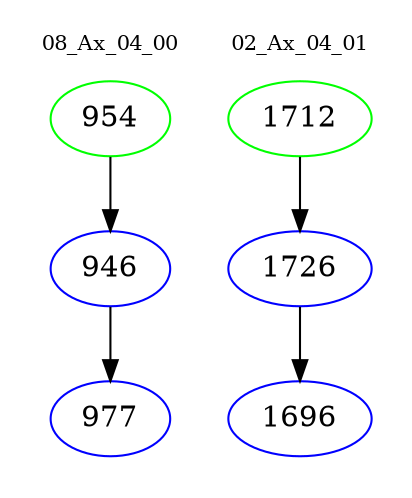digraph{
subgraph cluster_0 {
color = white
label = "08_Ax_04_00";
fontsize=10;
T0_954 [label="954", color="green"]
T0_954 -> T0_946 [color="black"]
T0_946 [label="946", color="blue"]
T0_946 -> T0_977 [color="black"]
T0_977 [label="977", color="blue"]
}
subgraph cluster_1 {
color = white
label = "02_Ax_04_01";
fontsize=10;
T1_1712 [label="1712", color="green"]
T1_1712 -> T1_1726 [color="black"]
T1_1726 [label="1726", color="blue"]
T1_1726 -> T1_1696 [color="black"]
T1_1696 [label="1696", color="blue"]
}
}
